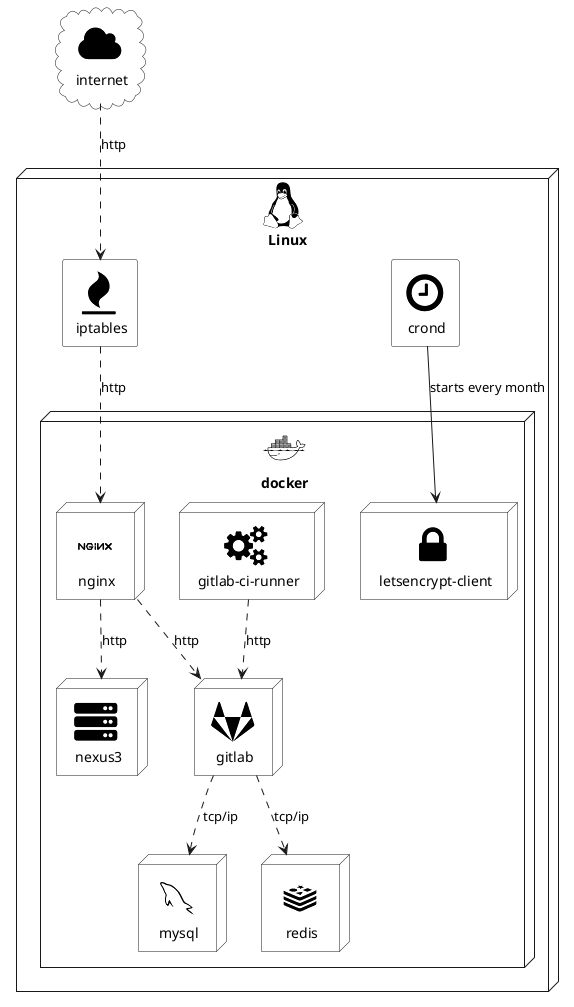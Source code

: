 @startuml Devicons_and_Font_Awesome-complex-example

skinparam defaultTextAlignment center

!include <tupadr3/common>
!include <tupadr3/font-awesome-5/server.puml>
!include <tupadr3/font-awesome-5/gitlab.puml>
!include <tupadr3/font-awesome/gears.puml>
!include <tupadr3/font-awesome/fire.puml>
!include <tupadr3/font-awesome/clock_o.puml>
!include <tupadr3/font-awesome/lock.puml>
!include <tupadr3/font-awesome/cloud.puml>

!include <tupadr3/devicons/nginx.puml>
!include <tupadr3/devicons/mysql.puml>
!include <tupadr3/devicons/redis.puml>
!include <tupadr3/devicons/docker.puml>
!include <tupadr3/devicons/linux.puml>

FA_CLOUD(internet,internet,cloud) #White {

}

DEV_LINUX(debian,Linux,node){

	FA_CLOCK_O(crond,crond) #White
	FA_FIRE(iptables,iptables) #White

	DEV_DOCKER(docker,docker,node)  {
		DEV_NGINX(nginx,nginx,node) #White
		DEV_MYSQL(mysql,mysql,node) #White
		DEV_REDIS(redis,redis,node) #White
		FA5_SERVER(nexus,nexus3,node) #White
		FA5_GITLAB(gitlab,gitlab,node) #White
		FA_GEARS(gitlabci,gitlab-ci-runner,node) #White

		FA_LOCK(letsencrypt,letsencrypt-client,node) #White
	}
}

internet ..> iptables : http

iptables ..> nginx : http
nginx ..> nexus : http
nginx ..> gitlab : http
gitlabci ..> gitlab : http
gitlab ..> mysql : tcp/ip
gitlab ..> redis : tcp/ip

crond --> letsencrypt : starts every month

@enduml
